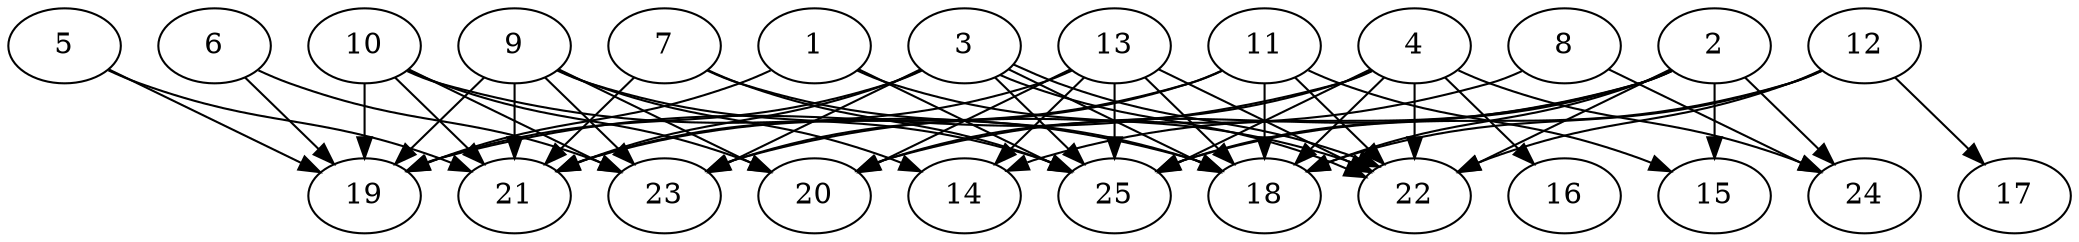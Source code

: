 // DAG automatically generated by daggen at Thu Oct  3 14:00:40 2019
// ./daggen --dot -n 25 --ccr 0.3 --fat 0.9 --regular 0.7 --density 0.6 --mindata 5242880 --maxdata 52428800 
digraph G {
  1 [size="88763733", alpha="0.17", expect_size="26629120"] 
  1 -> 19 [size ="26629120"]
  1 -> 22 [size ="26629120"]
  1 -> 25 [size ="26629120"]
  2 [size="164904960", alpha="0.12", expect_size="49471488"] 
  2 -> 14 [size ="49471488"]
  2 -> 15 [size ="49471488"]
  2 -> 18 [size ="49471488"]
  2 -> 20 [size ="49471488"]
  2 -> 22 [size ="49471488"]
  2 -> 24 [size ="49471488"]
  2 -> 25 [size ="49471488"]
  3 [size="38359040", alpha="0.07", expect_size="11507712"] 
  3 -> 18 [size ="11507712"]
  3 -> 19 [size ="11507712"]
  3 -> 21 [size ="11507712"]
  3 -> 22 [size ="11507712"]
  3 -> 22 [size ="11507712"]
  3 -> 23 [size ="11507712"]
  3 -> 25 [size ="11507712"]
  4 [size="57419093", alpha="0.13", expect_size="17225728"] 
  4 -> 16 [size ="17225728"]
  4 -> 18 [size ="17225728"]
  4 -> 19 [size ="17225728"]
  4 -> 20 [size ="17225728"]
  4 -> 22 [size ="17225728"]
  4 -> 24 [size ="17225728"]
  4 -> 25 [size ="17225728"]
  5 [size="118166187", alpha="0.00", expect_size="35449856"] 
  5 -> 19 [size ="35449856"]
  5 -> 21 [size ="35449856"]
  6 [size="75851093", alpha="0.20", expect_size="22755328"] 
  6 -> 19 [size ="22755328"]
  6 -> 23 [size ="22755328"]
  7 [size="38045013", alpha="0.16", expect_size="11413504"] 
  7 -> 18 [size ="11413504"]
  7 -> 21 [size ="11413504"]
  7 -> 25 [size ="11413504"]
  8 [size="145708373", alpha="0.07", expect_size="43712512"] 
  8 -> 23 [size ="43712512"]
  8 -> 24 [size ="43712512"]
  9 [size="85278720", alpha="0.19", expect_size="25583616"] 
  9 -> 14 [size ="25583616"]
  9 -> 19 [size ="25583616"]
  9 -> 20 [size ="25583616"]
  9 -> 21 [size ="25583616"]
  9 -> 23 [size ="25583616"]
  9 -> 25 [size ="25583616"]
  10 [size="77172053", alpha="0.02", expect_size="23151616"] 
  10 -> 18 [size ="23151616"]
  10 -> 19 [size ="23151616"]
  10 -> 20 [size ="23151616"]
  10 -> 21 [size ="23151616"]
  10 -> 23 [size ="23151616"]
  11 [size="22992213", alpha="0.13", expect_size="6897664"] 
  11 -> 15 [size ="6897664"]
  11 -> 18 [size ="6897664"]
  11 -> 21 [size ="6897664"]
  11 -> 22 [size ="6897664"]
  11 -> 23 [size ="6897664"]
  12 [size="153282560", alpha="0.15", expect_size="45984768"] 
  12 -> 17 [size ="45984768"]
  12 -> 18 [size ="45984768"]
  12 -> 22 [size ="45984768"]
  12 -> 25 [size ="45984768"]
  13 [size="93395627", alpha="0.10", expect_size="28018688"] 
  13 -> 14 [size ="28018688"]
  13 -> 18 [size ="28018688"]
  13 -> 20 [size ="28018688"]
  13 -> 21 [size ="28018688"]
  13 -> 22 [size ="28018688"]
  13 -> 25 [size ="28018688"]
  14 [size="145800533", alpha="0.01", expect_size="43740160"] 
  15 [size="89381547", alpha="0.16", expect_size="26814464"] 
  16 [size="90036907", alpha="0.13", expect_size="27011072"] 
  17 [size="86463147", alpha="0.16", expect_size="25938944"] 
  18 [size="53486933", alpha="0.06", expect_size="16046080"] 
  19 [size="109974187", alpha="0.02", expect_size="32992256"] 
  20 [size="105297920", alpha="0.15", expect_size="31589376"] 
  21 [size="119166293", alpha="0.17", expect_size="35749888"] 
  22 [size="66744320", alpha="0.18", expect_size="20023296"] 
  23 [size="30655147", alpha="0.02", expect_size="9196544"] 
  24 [size="107410773", alpha="0.11", expect_size="32223232"] 
  25 [size="118326613", alpha="0.12", expect_size="35497984"] 
}
